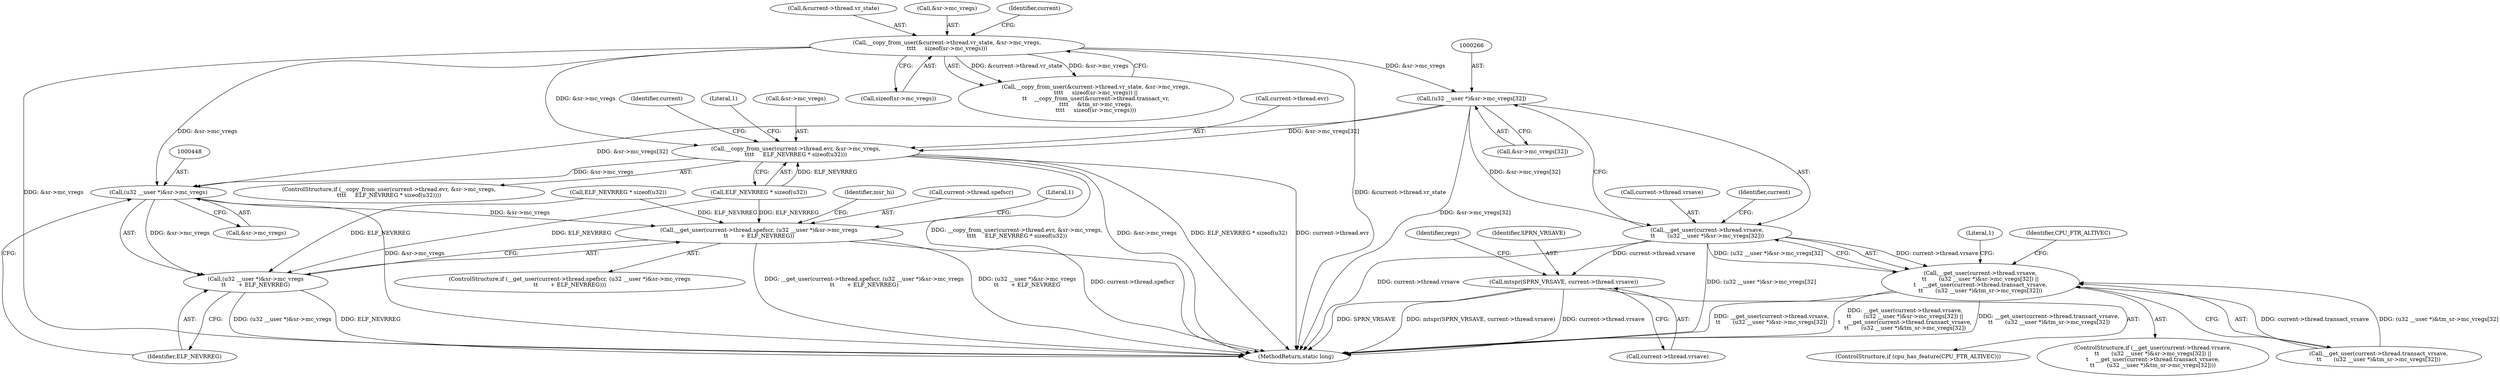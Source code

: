 digraph "0_linux_d2b9d2a5ad5ef04ff978c9923d19730cb05efd55@array" {
"1000265" [label="(Call,(u32 __user *)&sr->mc_vregs[32])"];
"1000193" [label="(Call,__copy_from_user(&current->thread.vr_state, &sr->mc_vregs,\n\t\t\t\t     sizeof(sr->mc_vregs)))"];
"1000259" [label="(Call,__get_user(current->thread.vrsave,\n\t\t       (u32 __user *)&sr->mc_vregs[32]))"];
"1000258" [label="(Call,__get_user(current->thread.vrsave,\n\t\t       (u32 __user *)&sr->mc_vregs[32]) ||\n\t    __get_user(current->thread.transact_vrsave,\n\t\t       (u32 __user *)&tm_sr->mc_vregs[32]))"];
"1000292" [label="(Call,mtspr(SPRN_VRSAVE, current->thread.vrsave))"];
"1000405" [label="(Call,__copy_from_user(current->thread.evr, &sr->mc_vregs,\n\t\t\t\t     ELF_NEVRREG * sizeof(u32)))"];
"1000447" [label="(Call,(u32 __user *)&sr->mc_vregs)"];
"1000440" [label="(Call,__get_user(current->thread.spefscr, (u32 __user *)&sr->mc_vregs\n\t\t       + ELF_NEVRREG))"];
"1000446" [label="(Call,(u32 __user *)&sr->mc_vregs\n\t\t       + ELF_NEVRREG)"];
"1000204" [label="(Call,sizeof(sr->mc_vregs))"];
"1000258" [label="(Call,__get_user(current->thread.vrsave,\n\t\t       (u32 __user *)&sr->mc_vregs[32]) ||\n\t    __get_user(current->thread.transact_vrsave,\n\t\t       (u32 __user *)&tm_sr->mc_vregs[32]))"];
"1000294" [label="(Call,current->thread.vrsave)"];
"1000288" [label="(Literal,1)"];
"1000267" [label="(Call,&sr->mc_vregs[32])"];
"1000194" [label="(Call,&current->thread.vr_state)"];
"1000440" [label="(Call,__get_user(current->thread.spefscr, (u32 __user *)&sr->mc_vregs\n\t\t       + ELF_NEVRREG))"];
"1000192" [label="(Call,__copy_from_user(&current->thread.vr_state, &sr->mc_vregs,\n\t\t\t\t     sizeof(sr->mc_vregs)) ||\n\t\t    __copy_from_user(&current->thread.transact_vr,\n\t\t\t\t     &tm_sr->mc_vregs,\n\t\t\t\t     sizeof(sr->mc_vregs)))"];
"1000289" [label="(ControlStructure,if (cpu_has_feature(CPU_FTR_ALTIVEC)))"];
"1000455" [label="(Literal,1)"];
"1000265" [label="(Call,(u32 __user *)&sr->mc_vregs[32])"];
"1000443" [label="(Identifier,current)"];
"1000291" [label="(Identifier,CPU_FTR_ALTIVEC)"];
"1000420" [label="(Literal,1)"];
"1000200" [label="(Call,&sr->mc_vregs)"];
"1000411" [label="(Call,&sr->mc_vregs)"];
"1000435" [label="(Call,ELF_NEVRREG * sizeof(u32))"];
"1000406" [label="(Call,current->thread.evr)"];
"1000458" [label="(Identifier,msr_hi)"];
"1000212" [label="(Identifier,current)"];
"1000257" [label="(ControlStructure,if (__get_user(current->thread.vrsave,\n\t\t       (u32 __user *)&sr->mc_vregs[32]) ||\n\t    __get_user(current->thread.transact_vrsave,\n\t\t       (u32 __user *)&tm_sr->mc_vregs[32])))"];
"1000447" [label="(Call,(u32 __user *)&sr->mc_vregs)"];
"1000439" [label="(ControlStructure,if (__get_user(current->thread.spefscr, (u32 __user *)&sr->mc_vregs\n\t\t       + ELF_NEVRREG)))"];
"1000292" [label="(Call,mtspr(SPRN_VRSAVE, current->thread.vrsave))"];
"1000453" [label="(Identifier,ELF_NEVRREG)"];
"1000441" [label="(Call,current->thread.spefscr)"];
"1000415" [label="(Call,ELF_NEVRREG * sizeof(u32))"];
"1000259" [label="(Call,__get_user(current->thread.vrsave,\n\t\t       (u32 __user *)&sr->mc_vregs[32]))"];
"1000301" [label="(Identifier,regs)"];
"1000405" [label="(Call,__copy_from_user(current->thread.evr, &sr->mc_vregs,\n\t\t\t\t     ELF_NEVRREG * sizeof(u32)))"];
"1000273" [label="(Call,__get_user(current->thread.transact_vrsave,\n\t\t       (u32 __user *)&tm_sr->mc_vregs[32]))"];
"1000260" [label="(Call,current->thread.vrsave)"];
"1000446" [label="(Call,(u32 __user *)&sr->mc_vregs\n\t\t       + ELF_NEVRREG)"];
"1000293" [label="(Identifier,SPRN_VRSAVE)"];
"1000404" [label="(ControlStructure,if (__copy_from_user(current->thread.evr, &sr->mc_vregs,\n\t\t\t\t     ELF_NEVRREG * sizeof(u32))))"];
"1000193" [label="(Call,__copy_from_user(&current->thread.vr_state, &sr->mc_vregs,\n\t\t\t\t     sizeof(sr->mc_vregs)))"];
"1000449" [label="(Call,&sr->mc_vregs)"];
"1000540" [label="(MethodReturn,static long)"];
"1000276" [label="(Identifier,current)"];
"1000265" -> "1000259"  [label="AST: "];
"1000265" -> "1000267"  [label="CFG: "];
"1000266" -> "1000265"  [label="AST: "];
"1000267" -> "1000265"  [label="AST: "];
"1000259" -> "1000265"  [label="CFG: "];
"1000265" -> "1000540"  [label="DDG: &sr->mc_vregs[32]"];
"1000265" -> "1000259"  [label="DDG: &sr->mc_vregs[32]"];
"1000193" -> "1000265"  [label="DDG: &sr->mc_vregs"];
"1000265" -> "1000405"  [label="DDG: &sr->mc_vregs[32]"];
"1000265" -> "1000447"  [label="DDG: &sr->mc_vregs[32]"];
"1000193" -> "1000192"  [label="AST: "];
"1000193" -> "1000204"  [label="CFG: "];
"1000194" -> "1000193"  [label="AST: "];
"1000200" -> "1000193"  [label="AST: "];
"1000204" -> "1000193"  [label="AST: "];
"1000212" -> "1000193"  [label="CFG: "];
"1000192" -> "1000193"  [label="CFG: "];
"1000193" -> "1000540"  [label="DDG: &current->thread.vr_state"];
"1000193" -> "1000540"  [label="DDG: &sr->mc_vregs"];
"1000193" -> "1000192"  [label="DDG: &current->thread.vr_state"];
"1000193" -> "1000192"  [label="DDG: &sr->mc_vregs"];
"1000193" -> "1000405"  [label="DDG: &sr->mc_vregs"];
"1000193" -> "1000447"  [label="DDG: &sr->mc_vregs"];
"1000259" -> "1000258"  [label="AST: "];
"1000260" -> "1000259"  [label="AST: "];
"1000276" -> "1000259"  [label="CFG: "];
"1000258" -> "1000259"  [label="CFG: "];
"1000259" -> "1000540"  [label="DDG: current->thread.vrsave"];
"1000259" -> "1000540"  [label="DDG: (u32 __user *)&sr->mc_vregs[32]"];
"1000259" -> "1000258"  [label="DDG: current->thread.vrsave"];
"1000259" -> "1000258"  [label="DDG: (u32 __user *)&sr->mc_vregs[32]"];
"1000259" -> "1000292"  [label="DDG: current->thread.vrsave"];
"1000258" -> "1000257"  [label="AST: "];
"1000258" -> "1000273"  [label="CFG: "];
"1000273" -> "1000258"  [label="AST: "];
"1000288" -> "1000258"  [label="CFG: "];
"1000291" -> "1000258"  [label="CFG: "];
"1000258" -> "1000540"  [label="DDG: __get_user(current->thread.vrsave,\n\t\t       (u32 __user *)&sr->mc_vregs[32])"];
"1000258" -> "1000540"  [label="DDG: __get_user(current->thread.vrsave,\n\t\t       (u32 __user *)&sr->mc_vregs[32]) ||\n\t    __get_user(current->thread.transact_vrsave,\n\t\t       (u32 __user *)&tm_sr->mc_vregs[32])"];
"1000258" -> "1000540"  [label="DDG: __get_user(current->thread.transact_vrsave,\n\t\t       (u32 __user *)&tm_sr->mc_vregs[32])"];
"1000273" -> "1000258"  [label="DDG: current->thread.transact_vrsave"];
"1000273" -> "1000258"  [label="DDG: (u32 __user *)&tm_sr->mc_vregs[32]"];
"1000292" -> "1000289"  [label="AST: "];
"1000292" -> "1000294"  [label="CFG: "];
"1000293" -> "1000292"  [label="AST: "];
"1000294" -> "1000292"  [label="AST: "];
"1000301" -> "1000292"  [label="CFG: "];
"1000292" -> "1000540"  [label="DDG: mtspr(SPRN_VRSAVE, current->thread.vrsave)"];
"1000292" -> "1000540"  [label="DDG: current->thread.vrsave"];
"1000292" -> "1000540"  [label="DDG: SPRN_VRSAVE"];
"1000405" -> "1000404"  [label="AST: "];
"1000405" -> "1000415"  [label="CFG: "];
"1000406" -> "1000405"  [label="AST: "];
"1000411" -> "1000405"  [label="AST: "];
"1000415" -> "1000405"  [label="AST: "];
"1000420" -> "1000405"  [label="CFG: "];
"1000443" -> "1000405"  [label="CFG: "];
"1000405" -> "1000540"  [label="DDG: __copy_from_user(current->thread.evr, &sr->mc_vregs,\n\t\t\t\t     ELF_NEVRREG * sizeof(u32))"];
"1000405" -> "1000540"  [label="DDG: &sr->mc_vregs"];
"1000405" -> "1000540"  [label="DDG: ELF_NEVRREG * sizeof(u32)"];
"1000405" -> "1000540"  [label="DDG: current->thread.evr"];
"1000415" -> "1000405"  [label="DDG: ELF_NEVRREG"];
"1000405" -> "1000447"  [label="DDG: &sr->mc_vregs"];
"1000447" -> "1000446"  [label="AST: "];
"1000447" -> "1000449"  [label="CFG: "];
"1000448" -> "1000447"  [label="AST: "];
"1000449" -> "1000447"  [label="AST: "];
"1000453" -> "1000447"  [label="CFG: "];
"1000447" -> "1000540"  [label="DDG: &sr->mc_vregs"];
"1000447" -> "1000440"  [label="DDG: &sr->mc_vregs"];
"1000447" -> "1000446"  [label="DDG: &sr->mc_vregs"];
"1000440" -> "1000439"  [label="AST: "];
"1000440" -> "1000446"  [label="CFG: "];
"1000441" -> "1000440"  [label="AST: "];
"1000446" -> "1000440"  [label="AST: "];
"1000455" -> "1000440"  [label="CFG: "];
"1000458" -> "1000440"  [label="CFG: "];
"1000440" -> "1000540"  [label="DDG: __get_user(current->thread.spefscr, (u32 __user *)&sr->mc_vregs\n\t\t       + ELF_NEVRREG)"];
"1000440" -> "1000540"  [label="DDG: (u32 __user *)&sr->mc_vregs\n\t\t       + ELF_NEVRREG"];
"1000440" -> "1000540"  [label="DDG: current->thread.spefscr"];
"1000435" -> "1000440"  [label="DDG: ELF_NEVRREG"];
"1000415" -> "1000440"  [label="DDG: ELF_NEVRREG"];
"1000446" -> "1000453"  [label="CFG: "];
"1000453" -> "1000446"  [label="AST: "];
"1000446" -> "1000540"  [label="DDG: (u32 __user *)&sr->mc_vregs"];
"1000446" -> "1000540"  [label="DDG: ELF_NEVRREG"];
"1000435" -> "1000446"  [label="DDG: ELF_NEVRREG"];
"1000415" -> "1000446"  [label="DDG: ELF_NEVRREG"];
}
